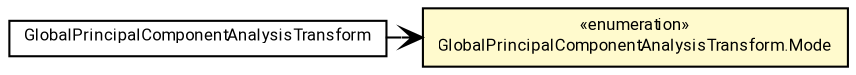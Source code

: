 #!/usr/local/bin/dot
#
# Class diagram 
# Generated by UMLGraph version R5_7_2-60-g0e99a6 (http://www.spinellis.gr/umlgraph/)
#

digraph G {
	graph [fontnames="svg"]
	edge [fontname="Roboto",fontsize=7,labelfontname="Roboto",labelfontsize=7,color="black"];
	node [fontname="Roboto",fontcolor="black",fontsize=8,shape=plaintext,margin=0,width=0,height=0];
	nodesep=0.15;
	ranksep=0.25;
	rankdir=LR;
	// de.lmu.ifi.dbs.elki.datasource.filter.transform.GlobalPrincipalComponentAnalysisTransform<O extends de.lmu.ifi.dbs.elki.data.NumberVector>
	c4778737 [label=<<table title="de.lmu.ifi.dbs.elki.datasource.filter.transform.GlobalPrincipalComponentAnalysisTransform" border="0" cellborder="1" cellspacing="0" cellpadding="2" href="GlobalPrincipalComponentAnalysisTransform.html" target="_parent">
		<tr><td><table border="0" cellspacing="0" cellpadding="1">
		<tr><td align="center" balign="center"> <font face="Roboto">GlobalPrincipalComponentAnalysisTransform</font> </td></tr>
		</table></td></tr>
		</table>>, URL="GlobalPrincipalComponentAnalysisTransform.html"];
	// de.lmu.ifi.dbs.elki.datasource.filter.transform.GlobalPrincipalComponentAnalysisTransform.Mode
	c4778738 [label=<<table title="de.lmu.ifi.dbs.elki.datasource.filter.transform.GlobalPrincipalComponentAnalysisTransform.Mode" border="0" cellborder="1" cellspacing="0" cellpadding="2" bgcolor="lemonChiffon" href="GlobalPrincipalComponentAnalysisTransform.Mode.html" target="_parent">
		<tr><td><table border="0" cellspacing="0" cellpadding="1">
		<tr><td align="center" balign="center"> &#171;enumeration&#187; </td></tr>
		<tr><td align="center" balign="center"> <font face="Roboto">GlobalPrincipalComponentAnalysisTransform.Mode</font> </td></tr>
		</table></td></tr>
		</table>>, URL="GlobalPrincipalComponentAnalysisTransform.Mode.html"];
	// de.lmu.ifi.dbs.elki.datasource.filter.transform.GlobalPrincipalComponentAnalysisTransform<O extends de.lmu.ifi.dbs.elki.data.NumberVector> navassoc de.lmu.ifi.dbs.elki.datasource.filter.transform.GlobalPrincipalComponentAnalysisTransform.Mode
	c4778737 -> c4778738 [arrowhead=open,weight=1];
}

